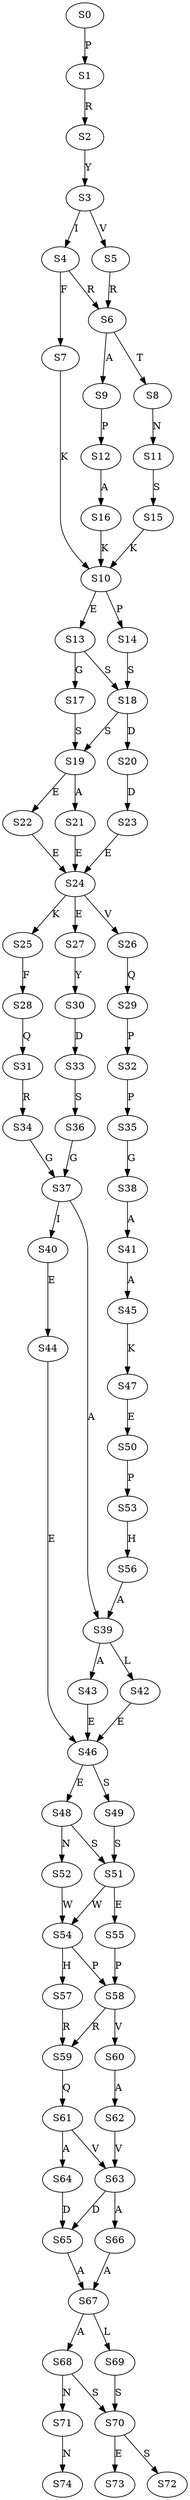 strict digraph  {
	S0 -> S1 [ label = P ];
	S1 -> S2 [ label = R ];
	S2 -> S3 [ label = Y ];
	S3 -> S4 [ label = I ];
	S3 -> S5 [ label = V ];
	S4 -> S6 [ label = R ];
	S4 -> S7 [ label = F ];
	S5 -> S6 [ label = R ];
	S6 -> S8 [ label = T ];
	S6 -> S9 [ label = A ];
	S7 -> S10 [ label = K ];
	S8 -> S11 [ label = N ];
	S9 -> S12 [ label = P ];
	S10 -> S13 [ label = E ];
	S10 -> S14 [ label = P ];
	S11 -> S15 [ label = S ];
	S12 -> S16 [ label = A ];
	S13 -> S17 [ label = G ];
	S13 -> S18 [ label = S ];
	S14 -> S18 [ label = S ];
	S15 -> S10 [ label = K ];
	S16 -> S10 [ label = K ];
	S17 -> S19 [ label = S ];
	S18 -> S20 [ label = D ];
	S18 -> S19 [ label = S ];
	S19 -> S21 [ label = A ];
	S19 -> S22 [ label = E ];
	S20 -> S23 [ label = D ];
	S21 -> S24 [ label = E ];
	S22 -> S24 [ label = E ];
	S23 -> S24 [ label = E ];
	S24 -> S25 [ label = K ];
	S24 -> S26 [ label = V ];
	S24 -> S27 [ label = E ];
	S25 -> S28 [ label = F ];
	S26 -> S29 [ label = Q ];
	S27 -> S30 [ label = Y ];
	S28 -> S31 [ label = Q ];
	S29 -> S32 [ label = P ];
	S30 -> S33 [ label = D ];
	S31 -> S34 [ label = R ];
	S32 -> S35 [ label = P ];
	S33 -> S36 [ label = S ];
	S34 -> S37 [ label = G ];
	S35 -> S38 [ label = G ];
	S36 -> S37 [ label = G ];
	S37 -> S39 [ label = A ];
	S37 -> S40 [ label = I ];
	S38 -> S41 [ label = A ];
	S39 -> S42 [ label = L ];
	S39 -> S43 [ label = A ];
	S40 -> S44 [ label = E ];
	S41 -> S45 [ label = A ];
	S42 -> S46 [ label = E ];
	S43 -> S46 [ label = E ];
	S44 -> S46 [ label = E ];
	S45 -> S47 [ label = K ];
	S46 -> S48 [ label = E ];
	S46 -> S49 [ label = S ];
	S47 -> S50 [ label = E ];
	S48 -> S51 [ label = S ];
	S48 -> S52 [ label = N ];
	S49 -> S51 [ label = S ];
	S50 -> S53 [ label = P ];
	S51 -> S54 [ label = W ];
	S51 -> S55 [ label = E ];
	S52 -> S54 [ label = W ];
	S53 -> S56 [ label = H ];
	S54 -> S57 [ label = H ];
	S54 -> S58 [ label = P ];
	S55 -> S58 [ label = P ];
	S56 -> S39 [ label = A ];
	S57 -> S59 [ label = R ];
	S58 -> S60 [ label = V ];
	S58 -> S59 [ label = R ];
	S59 -> S61 [ label = Q ];
	S60 -> S62 [ label = A ];
	S61 -> S63 [ label = V ];
	S61 -> S64 [ label = A ];
	S62 -> S63 [ label = V ];
	S63 -> S65 [ label = D ];
	S63 -> S66 [ label = A ];
	S64 -> S65 [ label = D ];
	S65 -> S67 [ label = A ];
	S66 -> S67 [ label = A ];
	S67 -> S68 [ label = A ];
	S67 -> S69 [ label = L ];
	S68 -> S70 [ label = S ];
	S68 -> S71 [ label = N ];
	S69 -> S70 [ label = S ];
	S70 -> S72 [ label = S ];
	S70 -> S73 [ label = E ];
	S71 -> S74 [ label = N ];
}
